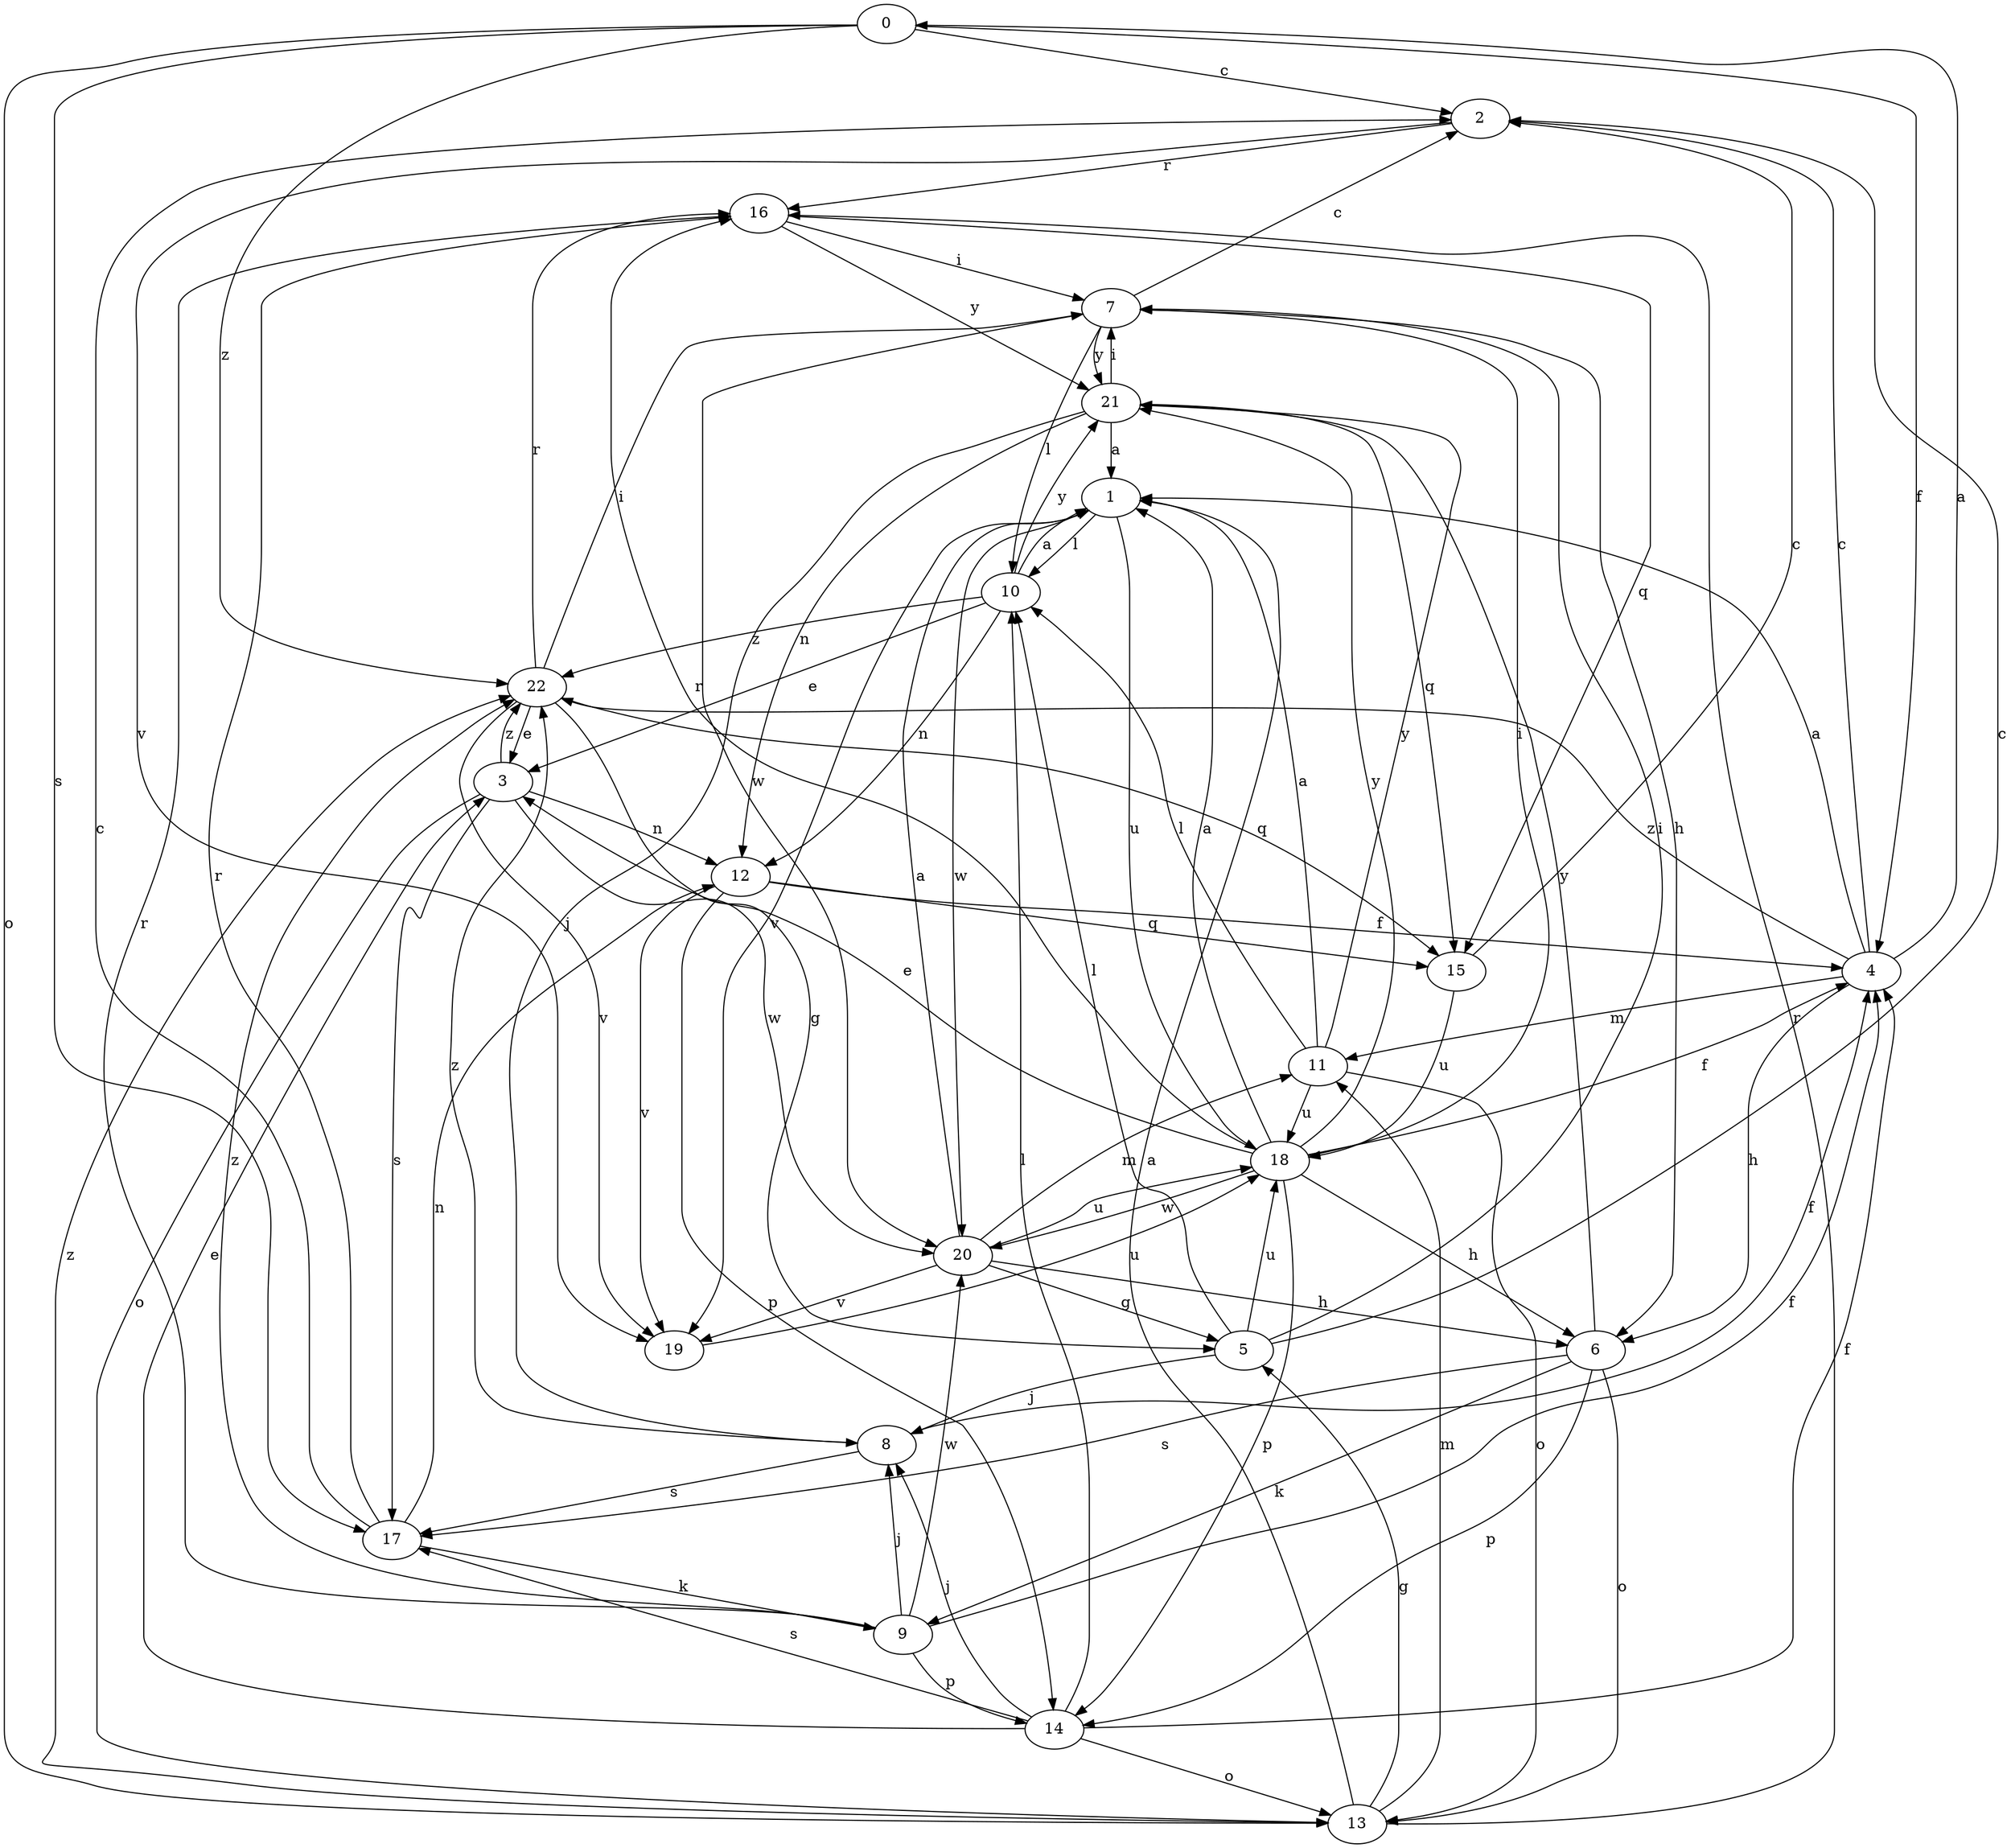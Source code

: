 strict digraph  {
0;
1;
2;
3;
4;
5;
6;
7;
8;
9;
10;
11;
12;
13;
14;
15;
16;
17;
18;
19;
20;
21;
22;
0 -> 2  [label=c];
0 -> 4  [label=f];
0 -> 13  [label=o];
0 -> 17  [label=s];
0 -> 22  [label=z];
1 -> 10  [label=l];
1 -> 18  [label=u];
1 -> 19  [label=v];
1 -> 20  [label=w];
2 -> 16  [label=r];
2 -> 19  [label=v];
3 -> 12  [label=n];
3 -> 13  [label=o];
3 -> 17  [label=s];
3 -> 20  [label=w];
3 -> 22  [label=z];
4 -> 0  [label=a];
4 -> 1  [label=a];
4 -> 2  [label=c];
4 -> 6  [label=h];
4 -> 11  [label=m];
4 -> 22  [label=z];
5 -> 2  [label=c];
5 -> 7  [label=i];
5 -> 8  [label=j];
5 -> 10  [label=l];
5 -> 18  [label=u];
6 -> 9  [label=k];
6 -> 13  [label=o];
6 -> 14  [label=p];
6 -> 17  [label=s];
6 -> 21  [label=y];
7 -> 2  [label=c];
7 -> 6  [label=h];
7 -> 10  [label=l];
7 -> 20  [label=w];
7 -> 21  [label=y];
8 -> 4  [label=f];
8 -> 17  [label=s];
8 -> 22  [label=z];
9 -> 4  [label=f];
9 -> 8  [label=j];
9 -> 14  [label=p];
9 -> 16  [label=r];
9 -> 20  [label=w];
9 -> 22  [label=z];
10 -> 1  [label=a];
10 -> 3  [label=e];
10 -> 12  [label=n];
10 -> 21  [label=y];
10 -> 22  [label=z];
11 -> 1  [label=a];
11 -> 10  [label=l];
11 -> 13  [label=o];
11 -> 18  [label=u];
11 -> 21  [label=y];
12 -> 4  [label=f];
12 -> 14  [label=p];
12 -> 15  [label=q];
12 -> 19  [label=v];
13 -> 1  [label=a];
13 -> 5  [label=g];
13 -> 11  [label=m];
13 -> 16  [label=r];
13 -> 22  [label=z];
14 -> 3  [label=e];
14 -> 4  [label=f];
14 -> 8  [label=j];
14 -> 10  [label=l];
14 -> 13  [label=o];
14 -> 17  [label=s];
15 -> 2  [label=c];
15 -> 18  [label=u];
16 -> 7  [label=i];
16 -> 15  [label=q];
16 -> 21  [label=y];
17 -> 2  [label=c];
17 -> 9  [label=k];
17 -> 12  [label=n];
17 -> 16  [label=r];
18 -> 1  [label=a];
18 -> 3  [label=e];
18 -> 4  [label=f];
18 -> 6  [label=h];
18 -> 7  [label=i];
18 -> 14  [label=p];
18 -> 16  [label=r];
18 -> 20  [label=w];
18 -> 21  [label=y];
19 -> 18  [label=u];
20 -> 1  [label=a];
20 -> 5  [label=g];
20 -> 6  [label=h];
20 -> 11  [label=m];
20 -> 18  [label=u];
20 -> 19  [label=v];
21 -> 1  [label=a];
21 -> 7  [label=i];
21 -> 8  [label=j];
21 -> 12  [label=n];
21 -> 15  [label=q];
22 -> 3  [label=e];
22 -> 5  [label=g];
22 -> 7  [label=i];
22 -> 15  [label=q];
22 -> 16  [label=r];
22 -> 19  [label=v];
}
